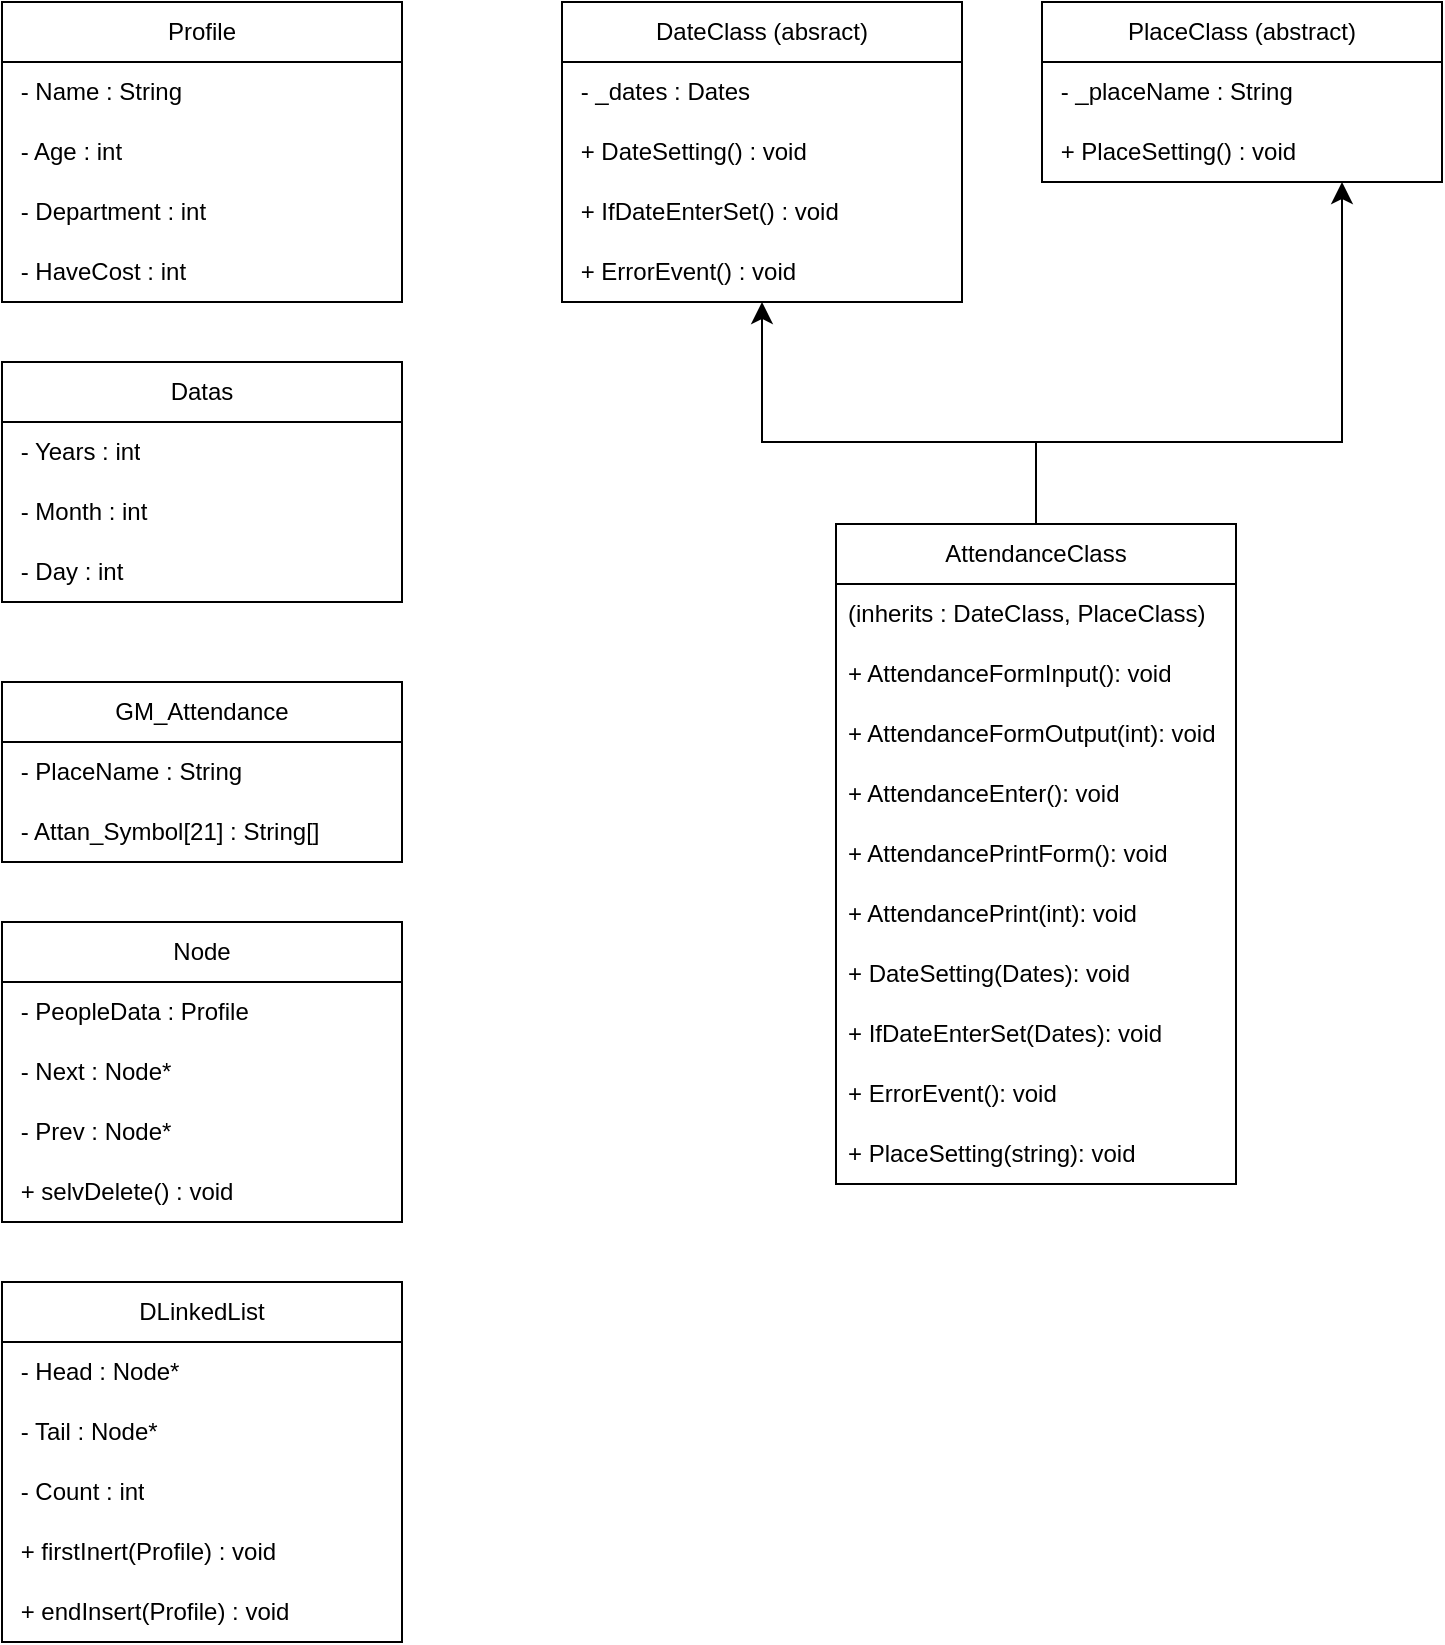 <mxfile version="26.1.0">
  <diagram id="C5RBs43oDa-KdzZeNtuy" name="Page-1">
    <mxGraphModel dx="1687" dy="936" grid="1" gridSize="10" guides="1" tooltips="1" connect="1" arrows="1" fold="1" page="1" pageScale="1" pageWidth="827" pageHeight="1169" math="0" shadow="0">
      <root>
        <mxCell id="WIyWlLk6GJQsqaUBKTNV-0" />
        <mxCell id="WIyWlLk6GJQsqaUBKTNV-1" parent="WIyWlLk6GJQsqaUBKTNV-0" />
        <mxCell id="irXX6pY6D8IXs1y3F8_G-0" value="Profile" style="swimlane;fontStyle=0;childLayout=stackLayout;horizontal=1;startSize=30;horizontalStack=0;resizeParent=1;resizeParentMax=0;resizeLast=0;collapsible=1;marginBottom=0;whiteSpace=wrap;html=1;fontColor=light-dark(#000000,#6B6B6B);" vertex="1" parent="WIyWlLk6GJQsqaUBKTNV-1">
          <mxGeometry x="40" y="60" width="200" height="150" as="geometry">
            <mxRectangle x="40" y="60" width="60" height="30" as="alternateBounds" />
          </mxGeometry>
        </mxCell>
        <mxCell id="irXX6pY6D8IXs1y3F8_G-1" value="&amp;nbsp;- Name : String" style="text;align=left;verticalAlign=middle;spacingLeft=4;spacingRight=4;overflow=hidden;points=[[0,0.5],[1,0.5]];portConstraint=eastwest;rotatable=0;whiteSpace=wrap;html=1;fontColor=light-dark(#000000,#6B6B6B);" vertex="1" parent="irXX6pY6D8IXs1y3F8_G-0">
          <mxGeometry y="30" width="200" height="30" as="geometry" />
        </mxCell>
        <mxCell id="irXX6pY6D8IXs1y3F8_G-2" value="&amp;nbsp;- Age : int" style="text;align=left;verticalAlign=middle;spacingLeft=4;spacingRight=4;overflow=hidden;points=[[0,0.5],[1,0.5]];portConstraint=eastwest;rotatable=0;whiteSpace=wrap;html=1;fontColor=light-dark(#000000,#6B6B6B);" vertex="1" parent="irXX6pY6D8IXs1y3F8_G-0">
          <mxGeometry y="60" width="200" height="30" as="geometry" />
        </mxCell>
        <mxCell id="irXX6pY6D8IXs1y3F8_G-3" value="&amp;nbsp;- Department : int" style="text;align=left;verticalAlign=middle;spacingLeft=4;spacingRight=4;overflow=hidden;points=[[0,0.5],[1,0.5]];portConstraint=eastwest;rotatable=0;whiteSpace=wrap;html=1;fontColor=light-dark(#000000,#6B6B6B);" vertex="1" parent="irXX6pY6D8IXs1y3F8_G-0">
          <mxGeometry y="90" width="200" height="30" as="geometry" />
        </mxCell>
        <mxCell id="irXX6pY6D8IXs1y3F8_G-15" value="&amp;nbsp;- HaveCost : int" style="text;align=left;verticalAlign=middle;spacingLeft=4;spacingRight=4;overflow=hidden;points=[[0,0.5],[1,0.5]];portConstraint=eastwest;rotatable=0;whiteSpace=wrap;html=1;fontColor=light-dark(#000000,#6B6B6B);" vertex="1" parent="irXX6pY6D8IXs1y3F8_G-0">
          <mxGeometry y="120" width="200" height="30" as="geometry" />
        </mxCell>
        <mxCell id="irXX6pY6D8IXs1y3F8_G-16" value="Datas" style="swimlane;fontStyle=0;childLayout=stackLayout;horizontal=1;startSize=30;horizontalStack=0;resizeParent=1;resizeParentMax=0;resizeLast=0;collapsible=1;marginBottom=0;whiteSpace=wrap;html=1;fontColor=light-dark(#000000,#6B6B6B);" vertex="1" parent="WIyWlLk6GJQsqaUBKTNV-1">
          <mxGeometry x="40" y="240" width="200" height="120" as="geometry" />
        </mxCell>
        <mxCell id="irXX6pY6D8IXs1y3F8_G-17" value="&amp;nbsp;- Years : int" style="text;align=left;verticalAlign=middle;spacingLeft=4;spacingRight=4;overflow=hidden;points=[[0,0.5],[1,0.5]];portConstraint=eastwest;rotatable=0;whiteSpace=wrap;html=1;fontColor=light-dark(#000000,#6B6B6B);" vertex="1" parent="irXX6pY6D8IXs1y3F8_G-16">
          <mxGeometry y="30" width="200" height="30" as="geometry" />
        </mxCell>
        <mxCell id="irXX6pY6D8IXs1y3F8_G-18" value="&amp;nbsp;- Month : int" style="text;align=left;verticalAlign=middle;spacingLeft=4;spacingRight=4;overflow=hidden;points=[[0,0.5],[1,0.5]];portConstraint=eastwest;rotatable=0;whiteSpace=wrap;html=1;fontColor=light-dark(#000000,#6B6B6B);" vertex="1" parent="irXX6pY6D8IXs1y3F8_G-16">
          <mxGeometry y="60" width="200" height="30" as="geometry" />
        </mxCell>
        <mxCell id="irXX6pY6D8IXs1y3F8_G-19" value="&amp;nbsp;- Day : int" style="text;align=left;verticalAlign=middle;spacingLeft=4;spacingRight=4;overflow=hidden;points=[[0,0.5],[1,0.5]];portConstraint=eastwest;rotatable=0;whiteSpace=wrap;html=1;fontColor=light-dark(#000000,#6B6B6B);" vertex="1" parent="irXX6pY6D8IXs1y3F8_G-16">
          <mxGeometry y="90" width="200" height="30" as="geometry" />
        </mxCell>
        <mxCell id="irXX6pY6D8IXs1y3F8_G-20" value="GM_Attendance" style="swimlane;fontStyle=0;childLayout=stackLayout;horizontal=1;startSize=30;horizontalStack=0;resizeParent=1;resizeParentMax=0;resizeLast=0;collapsible=1;marginBottom=0;whiteSpace=wrap;html=1;fontColor=light-dark(#000000,#6B6B6B);" vertex="1" parent="WIyWlLk6GJQsqaUBKTNV-1">
          <mxGeometry x="40" y="400" width="200" height="90" as="geometry" />
        </mxCell>
        <mxCell id="irXX6pY6D8IXs1y3F8_G-21" value="&amp;nbsp;- PlaceName : String" style="text;align=left;verticalAlign=middle;spacingLeft=4;spacingRight=4;overflow=hidden;points=[[0,0.5],[1,0.5]];portConstraint=eastwest;rotatable=0;whiteSpace=wrap;html=1;fontColor=light-dark(#000000,#6B6B6B);" vertex="1" parent="irXX6pY6D8IXs1y3F8_G-20">
          <mxGeometry y="30" width="200" height="30" as="geometry" />
        </mxCell>
        <mxCell id="irXX6pY6D8IXs1y3F8_G-22" value="&amp;nbsp;- Attan_Symbol[21] : String[]" style="text;align=left;verticalAlign=middle;spacingLeft=4;spacingRight=4;overflow=hidden;points=[[0,0.5],[1,0.5]];portConstraint=eastwest;rotatable=0;whiteSpace=wrap;html=1;fontColor=light-dark(#000000,#6B6B6B);" vertex="1" parent="irXX6pY6D8IXs1y3F8_G-20">
          <mxGeometry y="60" width="200" height="30" as="geometry" />
        </mxCell>
        <mxCell id="irXX6pY6D8IXs1y3F8_G-26" value="Node" style="swimlane;fontStyle=0;childLayout=stackLayout;horizontal=1;startSize=30;horizontalStack=0;resizeParent=1;resizeParentMax=0;resizeLast=0;collapsible=1;marginBottom=0;whiteSpace=wrap;html=1;fontColor=light-dark(#000000,#6B6B6B);" vertex="1" parent="WIyWlLk6GJQsqaUBKTNV-1">
          <mxGeometry x="40" y="520" width="200" height="150" as="geometry" />
        </mxCell>
        <mxCell id="irXX6pY6D8IXs1y3F8_G-27" value="&amp;nbsp;- PeopleData : Profile" style="text;align=left;verticalAlign=middle;spacingLeft=4;spacingRight=4;overflow=hidden;points=[[0,0.5],[1,0.5]];portConstraint=eastwest;rotatable=0;whiteSpace=wrap;html=1;fontColor=light-dark(#000000,#6B6B6B);" vertex="1" parent="irXX6pY6D8IXs1y3F8_G-26">
          <mxGeometry y="30" width="200" height="30" as="geometry" />
        </mxCell>
        <mxCell id="irXX6pY6D8IXs1y3F8_G-28" value="&amp;nbsp;- Next : Node*" style="text;align=left;verticalAlign=middle;spacingLeft=4;spacingRight=4;overflow=hidden;points=[[0,0.5],[1,0.5]];portConstraint=eastwest;rotatable=0;whiteSpace=wrap;html=1;fontColor=light-dark(#000000,#6B6B6B);" vertex="1" parent="irXX6pY6D8IXs1y3F8_G-26">
          <mxGeometry y="60" width="200" height="30" as="geometry" />
        </mxCell>
        <mxCell id="irXX6pY6D8IXs1y3F8_G-29" value="&amp;nbsp;- Prev : Node*" style="text;align=left;verticalAlign=middle;spacingLeft=4;spacingRight=4;overflow=hidden;points=[[0,0.5],[1,0.5]];portConstraint=eastwest;rotatable=0;whiteSpace=wrap;html=1;fontColor=light-dark(#000000,#6B6B6B);" vertex="1" parent="irXX6pY6D8IXs1y3F8_G-26">
          <mxGeometry y="90" width="200" height="30" as="geometry" />
        </mxCell>
        <mxCell id="irXX6pY6D8IXs1y3F8_G-30" value="&amp;nbsp;+ selvDelete() : void" style="text;align=left;verticalAlign=middle;spacingLeft=4;spacingRight=4;overflow=hidden;points=[[0,0.5],[1,0.5]];portConstraint=eastwest;rotatable=0;whiteSpace=wrap;html=1;fontColor=light-dark(#000000,#6B6B6B);" vertex="1" parent="irXX6pY6D8IXs1y3F8_G-26">
          <mxGeometry y="120" width="200" height="30" as="geometry" />
        </mxCell>
        <mxCell id="irXX6pY6D8IXs1y3F8_G-31" value="DLinkedList" style="swimlane;fontStyle=0;childLayout=stackLayout;horizontal=1;startSize=30;horizontalStack=0;resizeParent=1;resizeParentMax=0;resizeLast=0;collapsible=1;marginBottom=0;whiteSpace=wrap;html=1;fontColor=light-dark(#000000,#6B6B6B);" vertex="1" parent="WIyWlLk6GJQsqaUBKTNV-1">
          <mxGeometry x="40" y="700" width="200" height="180" as="geometry" />
        </mxCell>
        <mxCell id="irXX6pY6D8IXs1y3F8_G-32" value="&amp;nbsp;- Head : Node*" style="text;align=left;verticalAlign=middle;spacingLeft=4;spacingRight=4;overflow=hidden;points=[[0,0.5],[1,0.5]];portConstraint=eastwest;rotatable=0;whiteSpace=wrap;html=1;fontColor=light-dark(#000000,#6B6B6B);" vertex="1" parent="irXX6pY6D8IXs1y3F8_G-31">
          <mxGeometry y="30" width="200" height="30" as="geometry" />
        </mxCell>
        <mxCell id="irXX6pY6D8IXs1y3F8_G-33" value="&amp;nbsp;- Tail : Node*" style="text;align=left;verticalAlign=middle;spacingLeft=4;spacingRight=4;overflow=hidden;points=[[0,0.5],[1,0.5]];portConstraint=eastwest;rotatable=0;whiteSpace=wrap;html=1;fontColor=light-dark(#000000,#6B6B6B);" vertex="1" parent="irXX6pY6D8IXs1y3F8_G-31">
          <mxGeometry y="60" width="200" height="30" as="geometry" />
        </mxCell>
        <mxCell id="irXX6pY6D8IXs1y3F8_G-34" value="&amp;nbsp;- Count : int" style="text;align=left;verticalAlign=middle;spacingLeft=4;spacingRight=4;overflow=hidden;points=[[0,0.5],[1,0.5]];portConstraint=eastwest;rotatable=0;whiteSpace=wrap;html=1;fontColor=light-dark(#000000,#6B6B6B);" vertex="1" parent="irXX6pY6D8IXs1y3F8_G-31">
          <mxGeometry y="90" width="200" height="30" as="geometry" />
        </mxCell>
        <mxCell id="irXX6pY6D8IXs1y3F8_G-35" value="&amp;nbsp;+ firstInert(Profile) : void&lt;span style=&quot;white-space: pre;&quot;&gt;&#x9;&lt;/span&gt;" style="text;align=left;verticalAlign=middle;spacingLeft=4;spacingRight=4;overflow=hidden;points=[[0,0.5],[1,0.5]];portConstraint=eastwest;rotatable=0;whiteSpace=wrap;html=1;fontColor=light-dark(#000000,#6B6B6B);" vertex="1" parent="irXX6pY6D8IXs1y3F8_G-31">
          <mxGeometry y="120" width="200" height="30" as="geometry" />
        </mxCell>
        <mxCell id="irXX6pY6D8IXs1y3F8_G-36" value="&amp;nbsp;+ endInsert(Profile) : void&lt;span style=&quot;white-space: pre;&quot;&gt;&#x9;&lt;/span&gt;" style="text;align=left;verticalAlign=middle;spacingLeft=4;spacingRight=4;overflow=hidden;points=[[0,0.5],[1,0.5]];portConstraint=eastwest;rotatable=0;whiteSpace=wrap;html=1;fontColor=light-dark(#000000,#6B6B6B);" vertex="1" parent="irXX6pY6D8IXs1y3F8_G-31">
          <mxGeometry y="150" width="200" height="30" as="geometry" />
        </mxCell>
        <mxCell id="irXX6pY6D8IXs1y3F8_G-38" value="DateClass (absract)" style="swimlane;fontStyle=0;childLayout=stackLayout;horizontal=1;startSize=30;horizontalStack=0;resizeParent=1;resizeParentMax=0;resizeLast=0;collapsible=1;marginBottom=0;whiteSpace=wrap;html=1;fontColor=light-dark(#000000,#6B6B6B);" vertex="1" parent="WIyWlLk6GJQsqaUBKTNV-1">
          <mxGeometry x="320" y="60" width="200" height="150" as="geometry" />
        </mxCell>
        <mxCell id="irXX6pY6D8IXs1y3F8_G-39" value="&amp;nbsp;- _dates : Dates" style="text;align=left;verticalAlign=middle;spacingLeft=4;spacingRight=4;overflow=hidden;points=[[0,0.5],[1,0.5]];portConstraint=eastwest;rotatable=0;whiteSpace=wrap;html=1;fontColor=light-dark(#000000,#6B6B6B);" vertex="1" parent="irXX6pY6D8IXs1y3F8_G-38">
          <mxGeometry y="30" width="200" height="30" as="geometry" />
        </mxCell>
        <mxCell id="irXX6pY6D8IXs1y3F8_G-40" value="&amp;nbsp;+ DateSetting() : void" style="text;align=left;verticalAlign=middle;spacingLeft=4;spacingRight=4;overflow=hidden;points=[[0,0.5],[1,0.5]];portConstraint=eastwest;rotatable=0;whiteSpace=wrap;html=1;fontColor=light-dark(#000000,#6B6B6B);" vertex="1" parent="irXX6pY6D8IXs1y3F8_G-38">
          <mxGeometry y="60" width="200" height="30" as="geometry" />
        </mxCell>
        <mxCell id="irXX6pY6D8IXs1y3F8_G-41" value="&amp;nbsp;+ IfDateEnterSet() : void" style="text;align=left;verticalAlign=middle;spacingLeft=4;spacingRight=4;overflow=hidden;points=[[0,0.5],[1,0.5]];portConstraint=eastwest;rotatable=0;whiteSpace=wrap;html=1;fontColor=light-dark(#000000,#6B6B6B);" vertex="1" parent="irXX6pY6D8IXs1y3F8_G-38">
          <mxGeometry y="90" width="200" height="30" as="geometry" />
        </mxCell>
        <mxCell id="irXX6pY6D8IXs1y3F8_G-42" value="&amp;nbsp;+ ErrorEvent() : void" style="text;align=left;verticalAlign=middle;spacingLeft=4;spacingRight=4;overflow=hidden;points=[[0,0.5],[1,0.5]];portConstraint=eastwest;rotatable=0;whiteSpace=wrap;html=1;fontColor=light-dark(#000000,#6B6B6B);" vertex="1" parent="irXX6pY6D8IXs1y3F8_G-38">
          <mxGeometry y="120" width="200" height="30" as="geometry" />
        </mxCell>
        <mxCell id="irXX6pY6D8IXs1y3F8_G-44" value="PlaceClass (abstract)" style="swimlane;fontStyle=0;childLayout=stackLayout;horizontal=1;startSize=30;horizontalStack=0;resizeParent=1;resizeParentMax=0;resizeLast=0;collapsible=1;marginBottom=0;whiteSpace=wrap;html=1;fontColor=light-dark(#000000,#6B6B6B);" vertex="1" parent="WIyWlLk6GJQsqaUBKTNV-1">
          <mxGeometry x="560" y="60" width="200" height="90" as="geometry" />
        </mxCell>
        <mxCell id="irXX6pY6D8IXs1y3F8_G-45" value="&amp;nbsp;- _placeName : String" style="text;align=left;verticalAlign=middle;spacingLeft=4;spacingRight=4;overflow=hidden;points=[[0,0.5],[1,0.5]];portConstraint=eastwest;rotatable=0;whiteSpace=wrap;html=1;fontColor=light-dark(#000000,#6B6B6B);" vertex="1" parent="irXX6pY6D8IXs1y3F8_G-44">
          <mxGeometry y="30" width="200" height="30" as="geometry" />
        </mxCell>
        <mxCell id="irXX6pY6D8IXs1y3F8_G-46" value="&amp;nbsp;+ PlaceSetting() : void" style="text;align=left;verticalAlign=middle;spacingLeft=4;spacingRight=4;overflow=hidden;points=[[0,0.5],[1,0.5]];portConstraint=eastwest;rotatable=0;whiteSpace=wrap;html=1;fontColor=light-dark(#000000,#6B6B6B);" vertex="1" parent="irXX6pY6D8IXs1y3F8_G-44">
          <mxGeometry y="60" width="200" height="30" as="geometry" />
        </mxCell>
        <mxCell id="irXX6pY6D8IXs1y3F8_G-48" value="AttendanceClass" style="swimlane;fontStyle=0;childLayout=stackLayout;horizontal=1;startSize=30;horizontalStack=0;resizeParent=1;resizeParentMax=0;resizeLast=0;collapsible=1;marginBottom=0;whiteSpace=wrap;html=1;fontColor=light-dark(#000000,#6B6B6B);" vertex="1" parent="WIyWlLk6GJQsqaUBKTNV-1">
          <mxGeometry x="457" y="321" width="200" height="330" as="geometry" />
        </mxCell>
        <mxCell id="irXX6pY6D8IXs1y3F8_G-49" value="(inherits : DateClass, PlaceClass)" style="text;align=left;verticalAlign=middle;spacingLeft=4;spacingRight=4;overflow=hidden;points=[[0,0.5],[1,0.5]];portConstraint=eastwest;rotatable=0;whiteSpace=wrap;html=1;fontColor=light-dark(#000000,#6B6B6B);" vertex="1" parent="irXX6pY6D8IXs1y3F8_G-48">
          <mxGeometry y="30" width="200" height="30" as="geometry" />
        </mxCell>
        <mxCell id="irXX6pY6D8IXs1y3F8_G-50" value="+ AttendanceFormInput(): void" style="text;align=left;verticalAlign=middle;spacingLeft=4;spacingRight=4;overflow=hidden;points=[[0,0.5],[1,0.5]];portConstraint=eastwest;rotatable=0;whiteSpace=wrap;html=1;fontColor=light-dark(#000000,#6B6B6B);" vertex="1" parent="irXX6pY6D8IXs1y3F8_G-48">
          <mxGeometry y="60" width="200" height="30" as="geometry" />
        </mxCell>
        <mxCell id="irXX6pY6D8IXs1y3F8_G-51" value="+ AttendanceFormOutput(int): void&lt;span style=&quot;white-space: pre;&quot;&gt;&#x9;&lt;/span&gt;" style="text;align=left;verticalAlign=middle;spacingLeft=4;spacingRight=4;overflow=hidden;points=[[0,0.5],[1,0.5]];portConstraint=eastwest;rotatable=0;whiteSpace=wrap;html=1;fontColor=light-dark(#000000,#6B6B6B);" vertex="1" parent="irXX6pY6D8IXs1y3F8_G-48">
          <mxGeometry y="90" width="200" height="30" as="geometry" />
        </mxCell>
        <mxCell id="irXX6pY6D8IXs1y3F8_G-52" value="+ AttendanceEnter(): void" style="text;align=left;verticalAlign=middle;spacingLeft=4;spacingRight=4;overflow=hidden;points=[[0,0.5],[1,0.5]];portConstraint=eastwest;rotatable=0;whiteSpace=wrap;html=1;fontColor=light-dark(#000000,#6B6B6B);" vertex="1" parent="irXX6pY6D8IXs1y3F8_G-48">
          <mxGeometry y="120" width="200" height="30" as="geometry" />
        </mxCell>
        <mxCell id="irXX6pY6D8IXs1y3F8_G-53" value="+ AttendancePrintForm(): void&amp;nbsp;" style="text;align=left;verticalAlign=middle;spacingLeft=4;spacingRight=4;overflow=hidden;points=[[0,0.5],[1,0.5]];portConstraint=eastwest;rotatable=0;whiteSpace=wrap;html=1;fontColor=light-dark(#000000,#6B6B6B);" vertex="1" parent="irXX6pY6D8IXs1y3F8_G-48">
          <mxGeometry y="150" width="200" height="30" as="geometry" />
        </mxCell>
        <mxCell id="irXX6pY6D8IXs1y3F8_G-54" value="+ AttendancePrint(int): void&amp;nbsp;" style="text;align=left;verticalAlign=middle;spacingLeft=4;spacingRight=4;overflow=hidden;points=[[0,0.5],[1,0.5]];portConstraint=eastwest;rotatable=0;whiteSpace=wrap;html=1;fontColor=light-dark(#000000,#6B6B6B);" vertex="1" parent="irXX6pY6D8IXs1y3F8_G-48">
          <mxGeometry y="180" width="200" height="30" as="geometry" />
        </mxCell>
        <mxCell id="irXX6pY6D8IXs1y3F8_G-55" value="+ DateSetting(Dates): void&amp;nbsp;" style="text;align=left;verticalAlign=middle;spacingLeft=4;spacingRight=4;overflow=hidden;points=[[0,0.5],[1,0.5]];portConstraint=eastwest;rotatable=0;whiteSpace=wrap;html=1;fontColor=light-dark(#000000,#6B6B6B);" vertex="1" parent="irXX6pY6D8IXs1y3F8_G-48">
          <mxGeometry y="210" width="200" height="30" as="geometry" />
        </mxCell>
        <mxCell id="irXX6pY6D8IXs1y3F8_G-56" value="+ IfDateEnterSet(Dates): void" style="text;align=left;verticalAlign=middle;spacingLeft=4;spacingRight=4;overflow=hidden;points=[[0,0.5],[1,0.5]];portConstraint=eastwest;rotatable=0;whiteSpace=wrap;html=1;fontColor=light-dark(#000000,#6B6B6B);" vertex="1" parent="irXX6pY6D8IXs1y3F8_G-48">
          <mxGeometry y="240" width="200" height="30" as="geometry" />
        </mxCell>
        <mxCell id="irXX6pY6D8IXs1y3F8_G-57" value="+ ErrorEvent(): void" style="text;align=left;verticalAlign=middle;spacingLeft=4;spacingRight=4;overflow=hidden;points=[[0,0.5],[1,0.5]];portConstraint=eastwest;rotatable=0;whiteSpace=wrap;html=1;fontColor=light-dark(#000000,#6B6B6B);" vertex="1" parent="irXX6pY6D8IXs1y3F8_G-48">
          <mxGeometry y="270" width="200" height="30" as="geometry" />
        </mxCell>
        <mxCell id="irXX6pY6D8IXs1y3F8_G-58" value="+ PlaceSetting(string): void" style="text;align=left;verticalAlign=middle;spacingLeft=4;spacingRight=4;overflow=hidden;points=[[0,0.5],[1,0.5]];portConstraint=eastwest;rotatable=0;whiteSpace=wrap;html=1;fontColor=light-dark(#000000,#6B6B6B);" vertex="1" parent="irXX6pY6D8IXs1y3F8_G-48">
          <mxGeometry y="300" width="200" height="30" as="geometry" />
        </mxCell>
        <mxCell id="irXX6pY6D8IXs1y3F8_G-65" value="" style="edgeStyle=elbowEdgeStyle;elbow=vertical;endArrow=classic;html=1;curved=0;rounded=0;endSize=8;startSize=8;fontSize=12;exitX=0.5;exitY=0;exitDx=0;exitDy=0;fontColor=light-dark(#000000,#6B6B6B);" edge="1" parent="WIyWlLk6GJQsqaUBKTNV-1" source="irXX6pY6D8IXs1y3F8_G-48" target="irXX6pY6D8IXs1y3F8_G-38">
          <mxGeometry width="50" height="50" relative="1" as="geometry">
            <mxPoint x="580" y="340" as="sourcePoint" />
            <mxPoint x="630" y="290" as="targetPoint" />
            <Array as="points">
              <mxPoint x="560" y="280" />
            </Array>
          </mxGeometry>
        </mxCell>
        <mxCell id="irXX6pY6D8IXs1y3F8_G-66" value="" style="edgeStyle=elbowEdgeStyle;elbow=vertical;endArrow=classic;html=1;curved=0;rounded=0;endSize=8;startSize=8;fontSize=12;exitX=0.5;exitY=0;exitDx=0;exitDy=0;fontColor=light-dark(#000000,#6B6B6B);" edge="1" parent="WIyWlLk6GJQsqaUBKTNV-1" source="irXX6pY6D8IXs1y3F8_G-48" target="irXX6pY6D8IXs1y3F8_G-46">
          <mxGeometry width="50" height="50" relative="1" as="geometry">
            <mxPoint x="570" y="350" as="sourcePoint" />
            <mxPoint x="430" y="220" as="targetPoint" />
            <Array as="points">
              <mxPoint x="710" y="280" />
            </Array>
          </mxGeometry>
        </mxCell>
      </root>
    </mxGraphModel>
  </diagram>
</mxfile>
